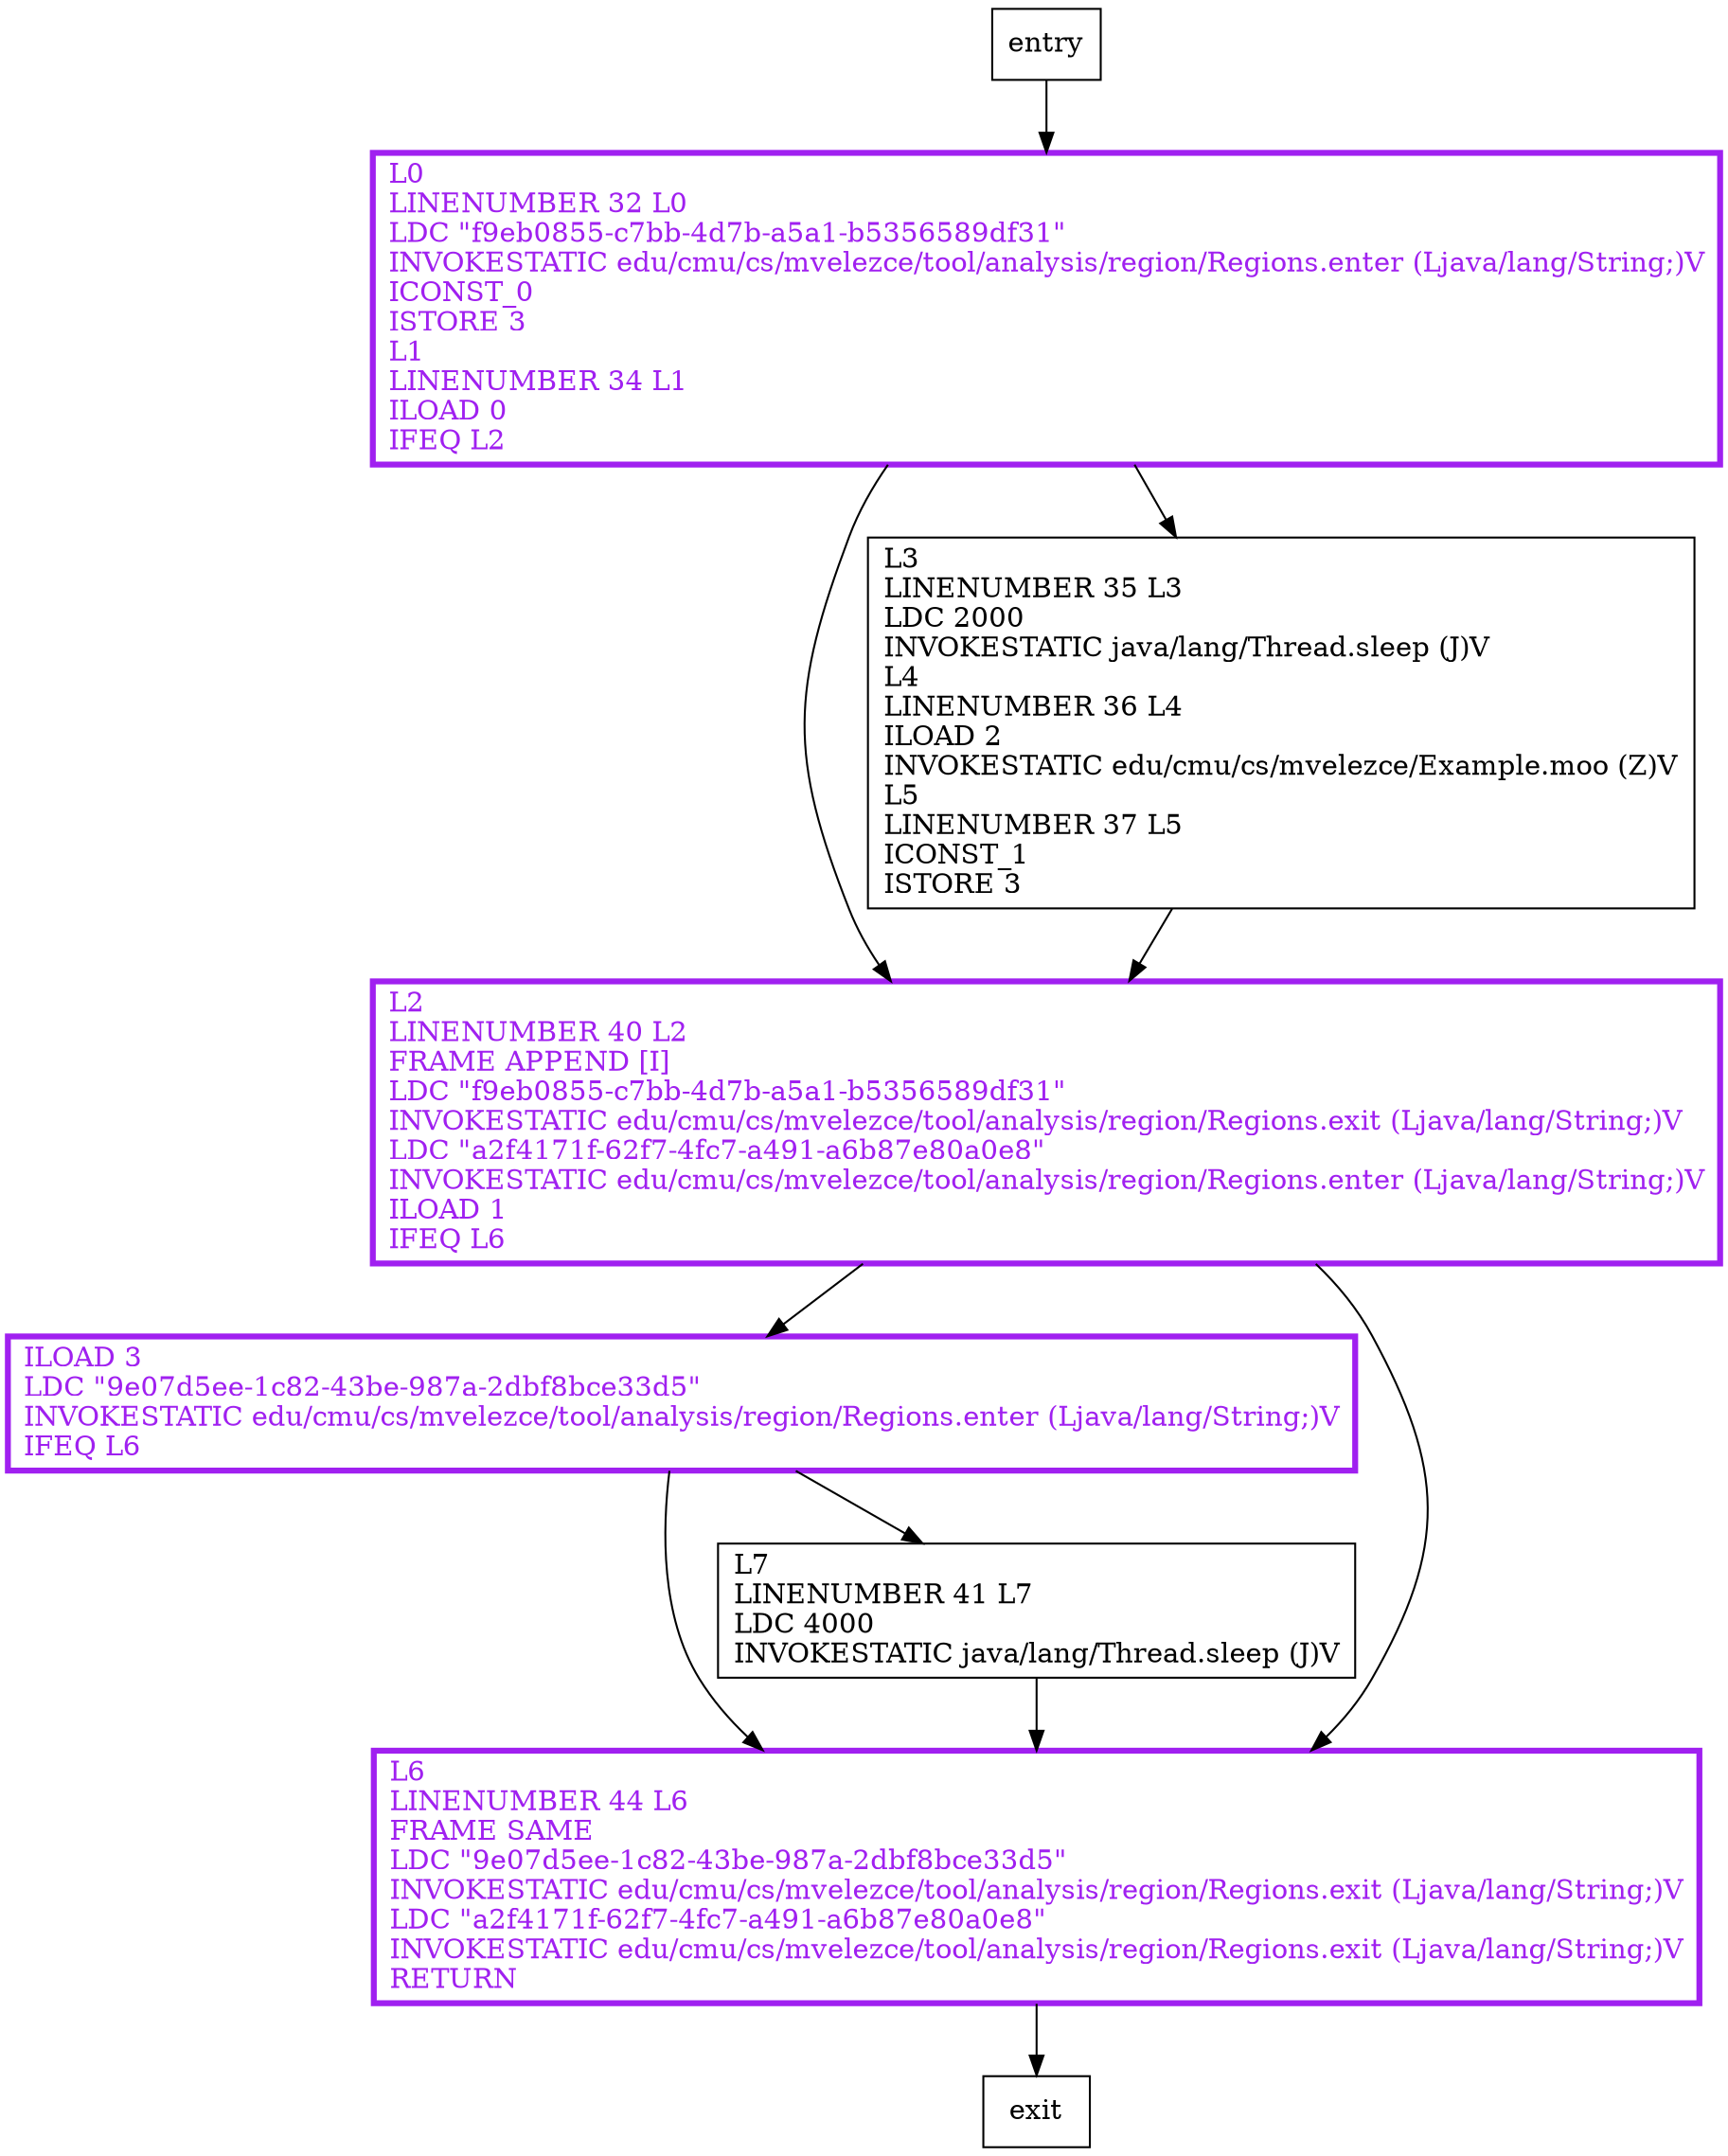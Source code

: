 digraph foo {
node [shape=record];
282828951 [label="ILOAD 3\lLDC \"9e07d5ee-1c82-43be-987a-2dbf8bce33d5\"\lINVOKESTATIC edu/cmu/cs/mvelezce/tool/analysis/region/Regions.enter (Ljava/lang/String;)V\lIFEQ L6\l"];
22069592 [label="L2\lLINENUMBER 40 L2\lFRAME APPEND [I]\lLDC \"f9eb0855-c7bb-4d7b-a5a1-b5356589df31\"\lINVOKESTATIC edu/cmu/cs/mvelezce/tool/analysis/region/Regions.exit (Ljava/lang/String;)V\lLDC \"a2f4171f-62f7-4fc7-a491-a6b87e80a0e8\"\lINVOKESTATIC edu/cmu/cs/mvelezce/tool/analysis/region/Regions.enter (Ljava/lang/String;)V\lILOAD 1\lIFEQ L6\l"];
775931202 [label="L0\lLINENUMBER 32 L0\lLDC \"f9eb0855-c7bb-4d7b-a5a1-b5356589df31\"\lINVOKESTATIC edu/cmu/cs/mvelezce/tool/analysis/region/Regions.enter (Ljava/lang/String;)V\lICONST_0\lISTORE 3\lL1\lLINENUMBER 34 L1\lILOAD 0\lIFEQ L2\l"];
1075738627 [label="L6\lLINENUMBER 44 L6\lFRAME SAME\lLDC \"9e07d5ee-1c82-43be-987a-2dbf8bce33d5\"\lINVOKESTATIC edu/cmu/cs/mvelezce/tool/analysis/region/Regions.exit (Ljava/lang/String;)V\lLDC \"a2f4171f-62f7-4fc7-a491-a6b87e80a0e8\"\lINVOKESTATIC edu/cmu/cs/mvelezce/tool/analysis/region/Regions.exit (Ljava/lang/String;)V\lRETURN\l"];
1160003871 [label="L3\lLINENUMBER 35 L3\lLDC 2000\lINVOKESTATIC java/lang/Thread.sleep (J)V\lL4\lLINENUMBER 36 L4\lILOAD 2\lINVOKESTATIC edu/cmu/cs/mvelezce/Example.moo (Z)V\lL5\lLINENUMBER 37 L5\lICONST_1\lISTORE 3\l"];
394721749 [label="L7\lLINENUMBER 41 L7\lLDC 4000\lINVOKESTATIC java/lang/Thread.sleep (J)V\l"];
entry;
exit;
entry -> 775931202;
282828951 -> 1075738627;
282828951 -> 394721749;
22069592 -> 282828951;
22069592 -> 1075738627;
775931202 -> 22069592;
775931202 -> 1160003871;
1075738627 -> exit;
1160003871 -> 22069592;
394721749 -> 1075738627;
282828951[fontcolor="purple", penwidth=3, color="purple"];
22069592[fontcolor="purple", penwidth=3, color="purple"];
775931202[fontcolor="purple", penwidth=3, color="purple"];
1075738627[fontcolor="purple", penwidth=3, color="purple"];
}
